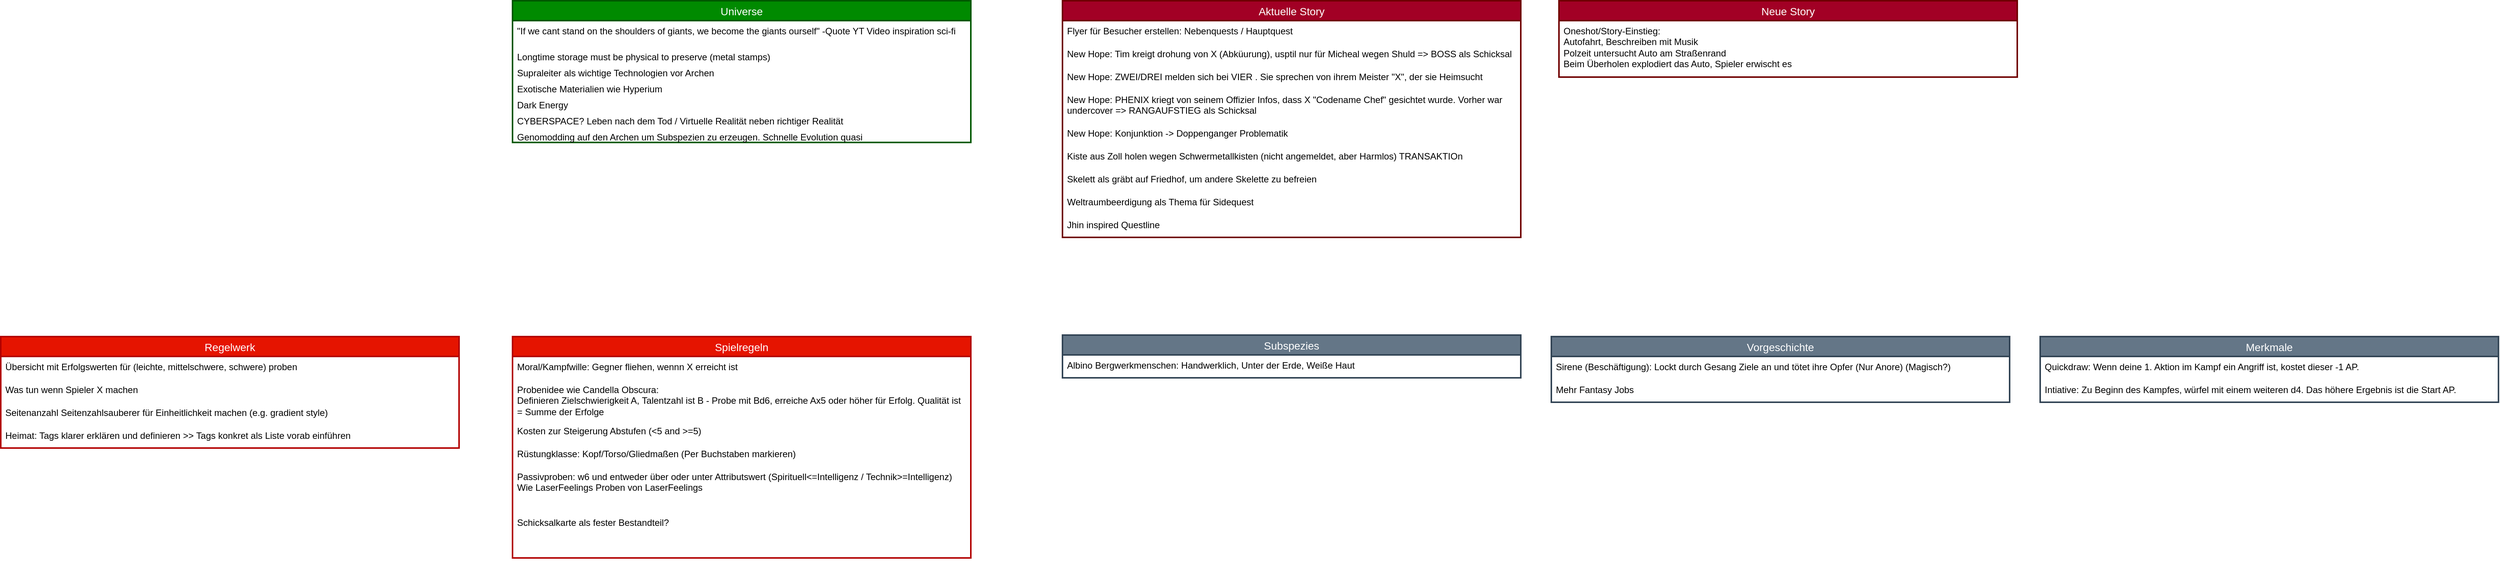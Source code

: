 <mxfile version="24.7.5">
  <diagram name="Page-1" id="o6jU_kym_MbPyc09Cl3E">
    <mxGraphModel dx="3034" dy="436" grid="1" gridSize="10" guides="1" tooltips="1" connect="0" arrows="1" fold="1" page="0" pageScale="1" pageWidth="850" pageHeight="1100" math="0" shadow="0">
      <root>
        <mxCell id="0" />
        <mxCell id="1" parent="0" />
        <mxCell id="ki18tsy2B5IgTSCXIVGh-8" value="" style="group" parent="1" vertex="1" connectable="0">
          <mxGeometry x="1320" y="920" width="600" height="86" as="geometry" />
        </mxCell>
        <mxCell id="ki18tsy2B5IgTSCXIVGh-1" value="Merkmale" style="swimlane;fontStyle=0;childLayout=stackLayout;horizontal=1;startSize=26;horizontalStack=0;resizeParent=1;resizeParentMax=0;resizeLast=0;collapsible=1;marginBottom=0;align=center;fontSize=14;fillColor=#647687;strokeColor=#314354;fontColor=#ffffff;swimlaneLine=1;glass=0;rounded=0;shadow=0;strokeWidth=2;perimeterSpacing=0;gradientColor=none;swimlaneFillColor=none;container=0;" parent="ki18tsy2B5IgTSCXIVGh-8" vertex="1">
          <mxGeometry width="600" height="86" as="geometry" />
        </mxCell>
        <mxCell id="ki18tsy2B5IgTSCXIVGh-2" value="Quickdraw: Wenn deine 1. Aktion im Kampf ein Angriff ist, kostet dieser -1 AP." style="text;strokeColor=none;fillColor=none;spacingLeft=4;spacingRight=4;overflow=hidden;rotatable=0;points=[[0,0.5],[1,0.5]];portConstraint=eastwest;fontSize=12;whiteSpace=wrap;html=1;" parent="ki18tsy2B5IgTSCXIVGh-1" vertex="1">
          <mxGeometry y="26" width="600" height="30" as="geometry" />
        </mxCell>
        <mxCell id="ki18tsy2B5IgTSCXIVGh-4" value="Intiative: Zu Beginn des Kampfes, würfel mit einem weiteren d4. Das höhere Ergebnis ist die Start AP." style="text;strokeColor=none;fillColor=none;spacingLeft=4;spacingRight=4;overflow=hidden;rotatable=0;points=[[0,0.5],[1,0.5]];portConstraint=eastwest;fontSize=12;whiteSpace=wrap;html=1;" parent="ki18tsy2B5IgTSCXIVGh-1" vertex="1">
          <mxGeometry y="56" width="600" height="30" as="geometry" />
        </mxCell>
        <mxCell id="ki18tsy2B5IgTSCXIVGh-9" value="" style="group" parent="1" vertex="1" connectable="0">
          <mxGeometry x="40" y="918" width="600" height="86" as="geometry" />
        </mxCell>
        <mxCell id="ki18tsy2B5IgTSCXIVGh-10" value="Subspezies" style="swimlane;fontStyle=0;childLayout=stackLayout;horizontal=1;startSize=26;horizontalStack=0;resizeParent=1;resizeParentMax=0;resizeLast=0;collapsible=1;marginBottom=0;align=center;fontSize=14;fillColor=#647687;strokeColor=#314354;fontColor=#ffffff;swimlaneLine=1;glass=0;rounded=0;shadow=0;strokeWidth=2;perimeterSpacing=0;gradientColor=none;swimlaneFillColor=none;container=0;" parent="ki18tsy2B5IgTSCXIVGh-9" vertex="1">
          <mxGeometry width="600" height="56" as="geometry" />
        </mxCell>
        <mxCell id="ki18tsy2B5IgTSCXIVGh-11" value="Albino Bergwerkmenschen: Handwerklich, Unter der Erde, Weiße Haut" style="text;strokeColor=none;fillColor=none;spacingLeft=4;spacingRight=4;overflow=hidden;rotatable=0;points=[[0,0.5],[1,0.5]];portConstraint=eastwest;fontSize=12;whiteSpace=wrap;html=1;" parent="ki18tsy2B5IgTSCXIVGh-10" vertex="1">
          <mxGeometry y="26" width="600" height="30" as="geometry" />
        </mxCell>
        <mxCell id="ki18tsy2B5IgTSCXIVGh-13" value="" style="group" parent="1" vertex="1" connectable="0">
          <mxGeometry x="680" y="920" width="600" height="86" as="geometry" />
        </mxCell>
        <mxCell id="ki18tsy2B5IgTSCXIVGh-14" value="Vorgeschichte" style="swimlane;fontStyle=0;childLayout=stackLayout;horizontal=1;startSize=26;horizontalStack=0;resizeParent=1;resizeParentMax=0;resizeLast=0;collapsible=1;marginBottom=0;align=center;fontSize=14;fillColor=#647687;strokeColor=#314354;fontColor=#ffffff;swimlaneLine=1;glass=0;rounded=0;shadow=0;strokeWidth=2;perimeterSpacing=0;gradientColor=none;swimlaneFillColor=none;container=0;" parent="ki18tsy2B5IgTSCXIVGh-13" vertex="1">
          <mxGeometry width="600" height="86" as="geometry" />
        </mxCell>
        <mxCell id="ki18tsy2B5IgTSCXIVGh-15" value="Sirene (Beschäftigung): Lockt durch Gesang Ziele an und tötet ihre Opfer (Nur Anore) (Magisch?)" style="text;strokeColor=none;fillColor=none;spacingLeft=4;spacingRight=4;overflow=hidden;rotatable=0;points=[[0,0.5],[1,0.5]];portConstraint=eastwest;fontSize=12;whiteSpace=wrap;html=1;" parent="ki18tsy2B5IgTSCXIVGh-14" vertex="1">
          <mxGeometry y="26" width="600" height="30" as="geometry" />
        </mxCell>
        <mxCell id="ki18tsy2B5IgTSCXIVGh-16" value="Mehr Fantasy Jobs" style="text;strokeColor=none;fillColor=none;spacingLeft=4;spacingRight=4;overflow=hidden;rotatable=0;points=[[0,0.5],[1,0.5]];portConstraint=eastwest;fontSize=12;whiteSpace=wrap;html=1;" parent="ki18tsy2B5IgTSCXIVGh-14" vertex="1">
          <mxGeometry y="56" width="600" height="30" as="geometry" />
        </mxCell>
        <mxCell id="ki18tsy2B5IgTSCXIVGh-17" value="" style="group;" parent="1" vertex="1" connectable="0">
          <mxGeometry x="-680" y="920" width="630" height="230" as="geometry" />
        </mxCell>
        <mxCell id="ki18tsy2B5IgTSCXIVGh-18" value="Spielregeln" style="swimlane;fontStyle=0;childLayout=stackLayout;horizontal=1;startSize=26;horizontalStack=0;resizeParent=1;resizeParentMax=0;resizeLast=0;collapsible=1;marginBottom=0;align=center;fontSize=14;fillColor=#e51400;strokeColor=#B20000;fontColor=#ffffff;swimlaneLine=1;glass=0;rounded=0;shadow=0;strokeWidth=2;perimeterSpacing=0;swimlaneFillColor=none;container=0;" parent="ki18tsy2B5IgTSCXIVGh-17" vertex="1">
          <mxGeometry width="600" height="290" as="geometry" />
        </mxCell>
        <mxCell id="ki18tsy2B5IgTSCXIVGh-19" value="Moral/Kampfwille: Gegner fliehen, wennn X erreicht ist" style="text;strokeColor=none;fillColor=none;spacingLeft=4;spacingRight=4;overflow=hidden;rotatable=0;points=[[0,0.5],[1,0.5]];portConstraint=eastwest;fontSize=12;whiteSpace=wrap;html=1;" parent="ki18tsy2B5IgTSCXIVGh-18" vertex="1">
          <mxGeometry y="26" width="600" height="30" as="geometry" />
        </mxCell>
        <mxCell id="ki18tsy2B5IgTSCXIVGh-20" value="&lt;span style=&quot;text-align: center;&quot;&gt;Probenidee wie Candella Obscura:&amp;nbsp;&lt;/span&gt;&lt;br style=&quot;text-align: center;&quot;&gt;&lt;span style=&quot;text-align: center;&quot;&gt;Definieren Zielschwierigkeit A,&amp;nbsp;&lt;/span&gt;&lt;span style=&quot;text-align: center; background-color: initial;&quot;&gt;Talentzahl ist B -&amp;nbsp;&lt;/span&gt;&lt;span style=&quot;text-align: center; background-color: initial;&quot;&gt;Probe mit Bd6, erreiche Ax5 oder höher für Erfolg.&amp;nbsp;&lt;/span&gt;&lt;span style=&quot;text-align: center; background-color: initial;&quot;&gt;Qualität ist = Summe der Erfolge&lt;/span&gt;" style="text;strokeColor=none;fillColor=none;spacingLeft=4;spacingRight=4;overflow=hidden;rotatable=0;points=[[0,0.5],[1,0.5]];portConstraint=eastwest;fontSize=12;whiteSpace=wrap;html=1;" parent="ki18tsy2B5IgTSCXIVGh-18" vertex="1">
          <mxGeometry y="56" width="600" height="54" as="geometry" />
        </mxCell>
        <mxCell id="ki18tsy2B5IgTSCXIVGh-55" value="Kosten zur Steigerung Abstufen (&amp;lt;5 and &amp;gt;=5)" style="text;strokeColor=none;fillColor=none;spacingLeft=4;spacingRight=4;overflow=hidden;rotatable=0;points=[[0,0.5],[1,0.5]];portConstraint=eastwest;fontSize=12;whiteSpace=wrap;html=1;" parent="ki18tsy2B5IgTSCXIVGh-18" vertex="1">
          <mxGeometry y="110" width="600" height="30" as="geometry" />
        </mxCell>
        <mxCell id="ki18tsy2B5IgTSCXIVGh-57" value="Rüstungklasse: Kopf/Torso/Gliedmaßen (Per Buchstaben markieren)" style="text;strokeColor=none;fillColor=none;spacingLeft=4;spacingRight=4;overflow=hidden;rotatable=0;points=[[0,0.5],[1,0.5]];portConstraint=eastwest;fontSize=12;whiteSpace=wrap;html=1;" parent="ki18tsy2B5IgTSCXIVGh-18" vertex="1">
          <mxGeometry y="140" width="600" height="30" as="geometry" />
        </mxCell>
        <mxCell id="R5vkwF0Fn9ovGEsiivDT-1" value="Passivproben: w6 und entweder über oder unter Attributswert (Spirituell&amp;lt;=Intelligenz / Technik&amp;gt;=Intelligenz)&lt;br&gt;Wie LaserFeelings Proben von LaserFeelings" style="text;strokeColor=none;fillColor=none;spacingLeft=4;spacingRight=4;overflow=hidden;rotatable=0;points=[[0,0.5],[1,0.5]];portConstraint=eastwest;fontSize=12;whiteSpace=wrap;html=1;" parent="ki18tsy2B5IgTSCXIVGh-18" vertex="1">
          <mxGeometry y="170" width="600" height="60" as="geometry" />
        </mxCell>
        <mxCell id="XmOeYMvmeMgSLOFHh1V5-1" value="Schicksalkarte als fester Bestandteil?" style="text;strokeColor=none;fillColor=none;spacingLeft=4;spacingRight=4;overflow=hidden;rotatable=0;points=[[0,0.5],[1,0.5]];portConstraint=eastwest;fontSize=12;whiteSpace=wrap;html=1;" vertex="1" parent="ki18tsy2B5IgTSCXIVGh-18">
          <mxGeometry y="230" width="600" height="60" as="geometry" />
        </mxCell>
        <mxCell id="ki18tsy2B5IgTSCXIVGh-28" value="" style="group" parent="1" vertex="1" connectable="0">
          <mxGeometry x="40" y="480" width="600" height="86" as="geometry" />
        </mxCell>
        <mxCell id="ki18tsy2B5IgTSCXIVGh-29" value="Aktuelle Story" style="swimlane;fontStyle=0;childLayout=stackLayout;horizontal=1;startSize=26;horizontalStack=0;resizeParent=1;resizeParentMax=0;resizeLast=0;collapsible=1;marginBottom=0;align=center;fontSize=14;fillColor=#a20025;strokeColor=#6F0000;fontColor=#ffffff;swimlaneLine=1;glass=0;rounded=0;shadow=0;strokeWidth=2;perimeterSpacing=0;swimlaneFillColor=none;container=0;" parent="ki18tsy2B5IgTSCXIVGh-28" vertex="1">
          <mxGeometry width="600" height="310" as="geometry" />
        </mxCell>
        <mxCell id="ki18tsy2B5IgTSCXIVGh-34" value="Flyer für Besucher erstellen: Nebenquests / Hauptquest" style="text;strokeColor=none;fillColor=none;spacingLeft=4;spacingRight=4;overflow=hidden;rotatable=0;points=[[0,0.5],[1,0.5]];portConstraint=eastwest;fontSize=12;whiteSpace=wrap;html=1;" parent="ki18tsy2B5IgTSCXIVGh-29" vertex="1">
          <mxGeometry y="26" width="600" height="30" as="geometry" />
        </mxCell>
        <mxCell id="ki18tsy2B5IgTSCXIVGh-30" value="New Hope: Tim kreigt drohung von X (Abküurung), usptil nur für Micheal wegen Shuld =&amp;gt; BOSS als Schicksal&lt;div&gt;&lt;br&gt;&lt;/div&gt;" style="text;strokeColor=none;fillColor=none;spacingLeft=4;spacingRight=4;overflow=hidden;rotatable=0;points=[[0,0.5],[1,0.5]];portConstraint=eastwest;fontSize=12;whiteSpace=wrap;html=1;" parent="ki18tsy2B5IgTSCXIVGh-29" vertex="1">
          <mxGeometry y="56" width="600" height="30" as="geometry" />
        </mxCell>
        <mxCell id="ki18tsy2B5IgTSCXIVGh-31" value="&lt;span style=&quot;text-align: center;&quot;&gt;New Hope: ZWEI/DREI melden sich bei VIER . Sie sprechen von ihrem Meister &quot;X&quot;, der sie Heimsucht&amp;nbsp;&lt;/span&gt;" style="text;strokeColor=none;fillColor=none;spacingLeft=4;spacingRight=4;overflow=hidden;rotatable=0;points=[[0,0.5],[1,0.5]];portConstraint=eastwest;fontSize=12;whiteSpace=wrap;html=1;" parent="ki18tsy2B5IgTSCXIVGh-29" vertex="1">
          <mxGeometry y="86" width="600" height="30" as="geometry" />
        </mxCell>
        <mxCell id="ki18tsy2B5IgTSCXIVGh-32" value="&lt;div&gt;New Hope: PHENIX kriegt von seinem Offizier Infos, dass X &quot;Codename Chef&quot; gesichtet wurde. Vorher war undercover =&amp;gt; RANGAUFSTIEG als Schicksal&lt;/div&gt;&lt;div&gt;&lt;br style=&quot;text-align: center;&quot;&gt;&lt;/div&gt;" style="text;strokeColor=none;fillColor=none;spacingLeft=4;spacingRight=4;overflow=hidden;rotatable=0;points=[[0,0.5],[1,0.5]];portConstraint=eastwest;fontSize=12;whiteSpace=wrap;html=1;" parent="ki18tsy2B5IgTSCXIVGh-29" vertex="1">
          <mxGeometry y="116" width="600" height="44" as="geometry" />
        </mxCell>
        <mxCell id="ki18tsy2B5IgTSCXIVGh-33" value="&lt;span style=&quot;text-align: center;&quot;&gt;New Hope: Konjunktion -&amp;gt; Doppenganger Problematik&lt;/span&gt;" style="text;strokeColor=none;fillColor=none;spacingLeft=4;spacingRight=4;overflow=hidden;rotatable=0;points=[[0,0.5],[1,0.5]];portConstraint=eastwest;fontSize=12;whiteSpace=wrap;html=1;" parent="ki18tsy2B5IgTSCXIVGh-29" vertex="1">
          <mxGeometry y="160" width="600" height="30" as="geometry" />
        </mxCell>
        <mxCell id="ki18tsy2B5IgTSCXIVGh-35" value="&lt;div style=&quot;text-align: center;&quot;&gt;Kiste aus Zoll holen wegen Schwermetallkisten (nicht angemeldet, aber Harmlos) TRANSAKTIOn&lt;/div&gt;" style="text;strokeColor=none;fillColor=none;spacingLeft=4;spacingRight=4;overflow=hidden;rotatable=0;points=[[0,0.5],[1,0.5]];portConstraint=eastwest;fontSize=12;whiteSpace=wrap;html=1;" parent="ki18tsy2B5IgTSCXIVGh-29" vertex="1">
          <mxGeometry y="190" width="600" height="30" as="geometry" />
        </mxCell>
        <mxCell id="l3rQVtgZRKpPZWl7eThI-2" value="Skelett als gräbt auf Friedhof, um andere Skelette zu befreien" style="text;strokeColor=none;fillColor=none;spacingLeft=4;spacingRight=4;overflow=hidden;rotatable=0;points=[[0,0.5],[1,0.5]];portConstraint=eastwest;fontSize=12;whiteSpace=wrap;html=1;" parent="ki18tsy2B5IgTSCXIVGh-29" vertex="1">
          <mxGeometry y="220" width="600" height="30" as="geometry" />
        </mxCell>
        <mxCell id="l3rQVtgZRKpPZWl7eThI-1" value="Weltraumbeerdigung als Thema für Sidequest" style="text;strokeColor=none;fillColor=none;spacingLeft=4;spacingRight=4;overflow=hidden;rotatable=0;points=[[0,0.5],[1,0.5]];portConstraint=eastwest;fontSize=12;whiteSpace=wrap;html=1;" parent="ki18tsy2B5IgTSCXIVGh-29" vertex="1">
          <mxGeometry y="250" width="600" height="30" as="geometry" />
        </mxCell>
        <mxCell id="l3rQVtgZRKpPZWl7eThI-3" value="Jhin inspired Questline" style="text;strokeColor=none;fillColor=none;spacingLeft=4;spacingRight=4;overflow=hidden;rotatable=0;points=[[0,0.5],[1,0.5]];portConstraint=eastwest;fontSize=12;whiteSpace=wrap;html=1;" parent="ki18tsy2B5IgTSCXIVGh-29" vertex="1">
          <mxGeometry y="280" width="600" height="30" as="geometry" />
        </mxCell>
        <mxCell id="ki18tsy2B5IgTSCXIVGh-44" value="" style="group" parent="1" vertex="1" connectable="0">
          <mxGeometry x="-680" y="480" width="600" height="110" as="geometry" />
        </mxCell>
        <mxCell id="ki18tsy2B5IgTSCXIVGh-45" value="Universe" style="swimlane;fontStyle=0;childLayout=stackLayout;horizontal=1;startSize=26;horizontalStack=0;resizeParent=1;resizeParentMax=0;resizeLast=0;collapsible=1;marginBottom=0;align=center;fontSize=14;fillColor=#008a00;strokeColor=#005700;fontColor=#ffffff;swimlaneLine=1;glass=0;rounded=0;shadow=0;strokeWidth=2;perimeterSpacing=0;swimlaneFillColor=none;container=0;" parent="ki18tsy2B5IgTSCXIVGh-44" vertex="1">
          <mxGeometry width="600" height="185.581" as="geometry" />
        </mxCell>
        <mxCell id="ki18tsy2B5IgTSCXIVGh-46" value="&lt;span style=&quot;text-align: center;&quot;&gt;&quot;If we cant stand on the shoulders of giants, we become the giants ourself&quot; -Quote YT Video inspiration sci-fi&lt;/span&gt;" style="text;strokeColor=none;fillColor=none;spacingLeft=4;spacingRight=4;overflow=hidden;rotatable=0;points=[[0,0.5],[1,0.5]];portConstraint=eastwest;fontSize=12;whiteSpace=wrap;html=1;" parent="ki18tsy2B5IgTSCXIVGh-45" vertex="1">
          <mxGeometry y="26" width="600" height="34" as="geometry" />
        </mxCell>
        <mxCell id="ki18tsy2B5IgTSCXIVGh-48" value="&lt;span style=&quot;text-align: center;&quot;&gt;Longtime storage must be physical to preserve (metal stamps)&lt;/span&gt;" style="text;strokeColor=none;fillColor=none;spacingLeft=4;spacingRight=4;overflow=hidden;rotatable=0;points=[[0,0.5],[1,0.5]];portConstraint=eastwest;fontSize=12;whiteSpace=wrap;html=1;" parent="ki18tsy2B5IgTSCXIVGh-45" vertex="1">
          <mxGeometry y="60" width="600" height="20.93" as="geometry" />
        </mxCell>
        <mxCell id="ki18tsy2B5IgTSCXIVGh-51" value="&lt;div style=&quot;text-align: center;&quot;&gt;Supraleiter als wichtige Technologien vor Archen&lt;/div&gt;" style="text;strokeColor=none;fillColor=none;spacingLeft=4;spacingRight=4;overflow=hidden;rotatable=0;points=[[0,0.5],[1,0.5]];portConstraint=eastwest;fontSize=12;whiteSpace=wrap;html=1;" parent="ki18tsy2B5IgTSCXIVGh-45" vertex="1">
          <mxGeometry y="80.93" width="600" height="20.93" as="geometry" />
        </mxCell>
        <mxCell id="ki18tsy2B5IgTSCXIVGh-54" value="&lt;div&gt;&lt;span style=&quot;background-color: initial; text-align: center;&quot;&gt;Exotische Materialien wie&amp;nbsp;&lt;/span&gt;&lt;span style=&quot;background-color: initial; text-align: center;&quot;&gt;Hyperium&lt;/span&gt;&lt;br&gt;&lt;/div&gt;" style="text;strokeColor=none;fillColor=none;spacingLeft=4;spacingRight=4;overflow=hidden;rotatable=0;points=[[0,0.5],[1,0.5]];portConstraint=eastwest;fontSize=12;whiteSpace=wrap;html=1;" parent="ki18tsy2B5IgTSCXIVGh-45" vertex="1">
          <mxGeometry y="101.86" width="600" height="20.93" as="geometry" />
        </mxCell>
        <mxCell id="ki18tsy2B5IgTSCXIVGh-53" value="&lt;div style=&quot;text-align: center;&quot;&gt;Dark Energy&lt;br&gt;&lt;/div&gt;" style="text;strokeColor=none;fillColor=none;spacingLeft=4;spacingRight=4;overflow=hidden;rotatable=0;points=[[0,0.5],[1,0.5]];portConstraint=eastwest;fontSize=12;whiteSpace=wrap;html=1;" parent="ki18tsy2B5IgTSCXIVGh-45" vertex="1">
          <mxGeometry y="122.791" width="600" height="20.93" as="geometry" />
        </mxCell>
        <mxCell id="ki18tsy2B5IgTSCXIVGh-64" value="&lt;span style=&quot;text-align: center;&quot;&gt;CYBERSPACE? Leben nach dem Tod / Virtuelle Realität neben richtiger Realität&lt;/span&gt;" style="text;strokeColor=none;fillColor=none;spacingLeft=4;spacingRight=4;overflow=hidden;rotatable=0;points=[[0,0.5],[1,0.5]];portConstraint=eastwest;fontSize=12;whiteSpace=wrap;html=1;" parent="ki18tsy2B5IgTSCXIVGh-45" vertex="1">
          <mxGeometry y="143.721" width="600" height="20.93" as="geometry" />
        </mxCell>
        <mxCell id="ki18tsy2B5IgTSCXIVGh-65" value="&lt;span style=&quot;text-align: center;&quot;&gt;Genomodding auf den Archen um Subspezien zu erzeugen. Schnelle Evolution quasi&lt;/span&gt;" style="text;strokeColor=none;fillColor=none;spacingLeft=4;spacingRight=4;overflow=hidden;rotatable=0;points=[[0,0.5],[1,0.5]];portConstraint=eastwest;fontSize=12;whiteSpace=wrap;html=1;" parent="ki18tsy2B5IgTSCXIVGh-45" vertex="1">
          <mxGeometry y="164.651" width="600" height="20.93" as="geometry" />
        </mxCell>
        <mxCell id="ki18tsy2B5IgTSCXIVGh-58" value="" style="group;" parent="1" vertex="1" connectable="0">
          <mxGeometry x="-1350" y="920" width="630" height="130" as="geometry" />
        </mxCell>
        <mxCell id="ki18tsy2B5IgTSCXIVGh-59" value="Regelwerk" style="swimlane;fontStyle=0;childLayout=stackLayout;horizontal=1;startSize=26;horizontalStack=0;resizeParent=1;resizeParentMax=0;resizeLast=0;collapsible=1;marginBottom=0;align=center;fontSize=14;fillColor=#e51400;strokeColor=#B20000;fontColor=#ffffff;swimlaneLine=1;glass=0;rounded=0;shadow=0;strokeWidth=2;perimeterSpacing=0;swimlaneFillColor=none;container=0;" parent="ki18tsy2B5IgTSCXIVGh-58" vertex="1">
          <mxGeometry width="600" height="146" as="geometry" />
        </mxCell>
        <mxCell id="ki18tsy2B5IgTSCXIVGh-60" value="&lt;span style=&quot;text-align: center;&quot;&gt;Übersicht mit Erfolgswerten für (leichte, mittelschwere, schwere) proben&lt;/span&gt;" style="text;strokeColor=none;fillColor=none;spacingLeft=4;spacingRight=4;overflow=hidden;rotatable=0;points=[[0,0.5],[1,0.5]];portConstraint=eastwest;fontSize=12;whiteSpace=wrap;html=1;" parent="ki18tsy2B5IgTSCXIVGh-59" vertex="1">
          <mxGeometry y="26" width="600" height="30" as="geometry" />
        </mxCell>
        <mxCell id="ki18tsy2B5IgTSCXIVGh-66" value="&lt;span style=&quot;text-align: center;&quot;&gt;Was tun wenn Spieler X machen&lt;/span&gt;" style="text;strokeColor=none;fillColor=none;spacingLeft=4;spacingRight=4;overflow=hidden;rotatable=0;points=[[0,0.5],[1,0.5]];portConstraint=eastwest;fontSize=12;whiteSpace=wrap;html=1;" parent="ki18tsy2B5IgTSCXIVGh-59" vertex="1">
          <mxGeometry y="56" width="600" height="30" as="geometry" />
        </mxCell>
        <mxCell id="ki18tsy2B5IgTSCXIVGh-75" value="Seitenanzahl&amp;nbsp;&lt;span style=&quot;text-align: center;&quot;&gt;Seitenzahlsauberer für Einheitlichkeit machen (e.g. gradient style)&lt;/span&gt;" style="text;strokeColor=none;fillColor=none;spacingLeft=4;spacingRight=4;overflow=hidden;rotatable=0;points=[[0,0.5],[1,0.5]];portConstraint=eastwest;fontSize=12;whiteSpace=wrap;html=1;" parent="ki18tsy2B5IgTSCXIVGh-59" vertex="1">
          <mxGeometry y="86" width="600" height="30" as="geometry" />
        </mxCell>
        <mxCell id="ki18tsy2B5IgTSCXIVGh-76" value="&lt;span style=&quot;text-align: center;&quot;&gt;Heimat: Tags klarer erklären und definieren &amp;gt;&amp;gt;&amp;nbsp;&lt;/span&gt;&lt;span style=&quot;text-align: center; background-color: initial;&quot;&gt;Tags konkret als Liste vorab einführen&lt;/span&gt;" style="text;strokeColor=none;fillColor=none;spacingLeft=4;spacingRight=4;overflow=hidden;rotatable=0;points=[[0,0.5],[1,0.5]];portConstraint=eastwest;fontSize=12;whiteSpace=wrap;html=1;" parent="ki18tsy2B5IgTSCXIVGh-59" vertex="1">
          <mxGeometry y="116" width="600" height="30" as="geometry" />
        </mxCell>
        <mxCell id="ki18tsy2B5IgTSCXIVGh-67" value="" style="group" parent="1" vertex="1" connectable="0">
          <mxGeometry x="690" y="480" width="600" height="86" as="geometry" />
        </mxCell>
        <mxCell id="ki18tsy2B5IgTSCXIVGh-68" value="Neue Story" style="swimlane;fontStyle=0;childLayout=stackLayout;horizontal=1;startSize=26;horizontalStack=0;resizeParent=1;resizeParentMax=0;resizeLast=0;collapsible=1;marginBottom=0;align=center;fontSize=14;fillColor=#a20025;strokeColor=#6F0000;fontColor=#ffffff;swimlaneLine=1;glass=0;rounded=0;shadow=0;strokeWidth=2;perimeterSpacing=0;swimlaneFillColor=none;container=0;" parent="ki18tsy2B5IgTSCXIVGh-67" vertex="1">
          <mxGeometry width="600" height="100" as="geometry" />
        </mxCell>
        <mxCell id="ki18tsy2B5IgTSCXIVGh-69" value="&lt;span style=&quot;&quot;&gt;Oneshot/Story-Einstieg:&lt;/span&gt;&lt;div style=&quot;&quot;&gt;Autofahrt, Beschreiben mit Musik&lt;/div&gt;&lt;div style=&quot;&quot;&gt;Polzeit untersucht Auto am Straßenrand&lt;/div&gt;&lt;div style=&quot;&quot;&gt;Beim Überholen explodiert das Auto, Spieler erwischt es&lt;/div&gt;" style="text;strokeColor=none;fillColor=none;spacingLeft=4;spacingRight=4;overflow=hidden;rotatable=0;points=[[0,0.5],[1,0.5]];portConstraint=eastwest;fontSize=12;whiteSpace=wrap;html=1;align=left;" parent="ki18tsy2B5IgTSCXIVGh-68" vertex="1">
          <mxGeometry y="26" width="600" height="74" as="geometry" />
        </mxCell>
      </root>
    </mxGraphModel>
  </diagram>
</mxfile>
